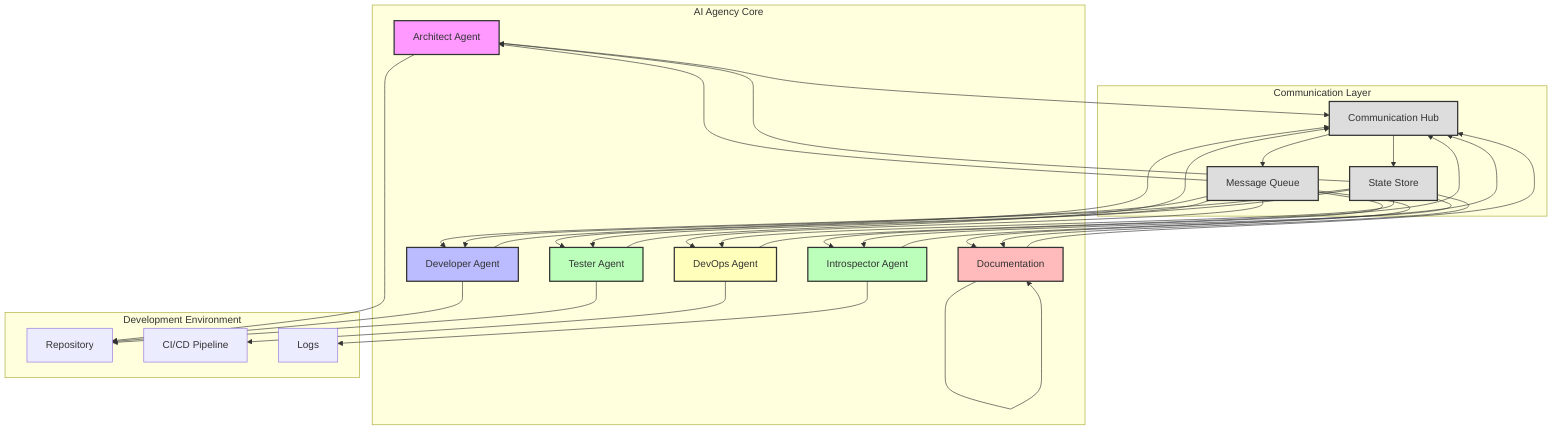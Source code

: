 graph TD
    subgraph AI Agency Core
        A[Architect Agent]
        D[Developer Agent]
        T[Tester Agent]
        DO[DevOps Agent]
        DOC[Documenter Agent]
        I[Introspector Agent]
    end

    subgraph Communication Layer
        C[Communication Hub]
        M[Message Queue]
        S[State Store]
    end

    subgraph Development Environment
        R[Repository]
        CI[CI/CD Pipeline]
        DOC[Documentation]
        L[Logs]
    end

    A --> C
    D --> C
    T --> C
    DO --> C
    DOC --> C
    I --> C

    C --> M
    C --> S

    M --> A
    M --> D
    M --> T
    M --> DO
    M --> DOC
    M --> I

    S --> A
    S --> D
    S --> T
    S --> DO
    S --> DOC
    S --> I

    A --> R
    D --> R
    T --> R
    DO --> CI
    DOC --> DOC
    I --> L

    style A fill:#f9f,stroke:#333,stroke-width:2px
    style D fill:#bbf,stroke:#333,stroke-width:2px
    style T fill:#bfb,stroke:#333,stroke-width:2px
    style DO fill:#ffb,stroke:#333,stroke-width:2px
    style DOC fill:#fbb,stroke:#333,stroke-width:2px
    style I fill:#bfb,stroke:#333,stroke-width:2px
    style C fill:#ddd,stroke:#333,stroke-width:2px
    style M fill:#ddd,stroke:#333,stroke-width:2px
    style S fill:#ddd,stroke:#333,stroke-width:2px